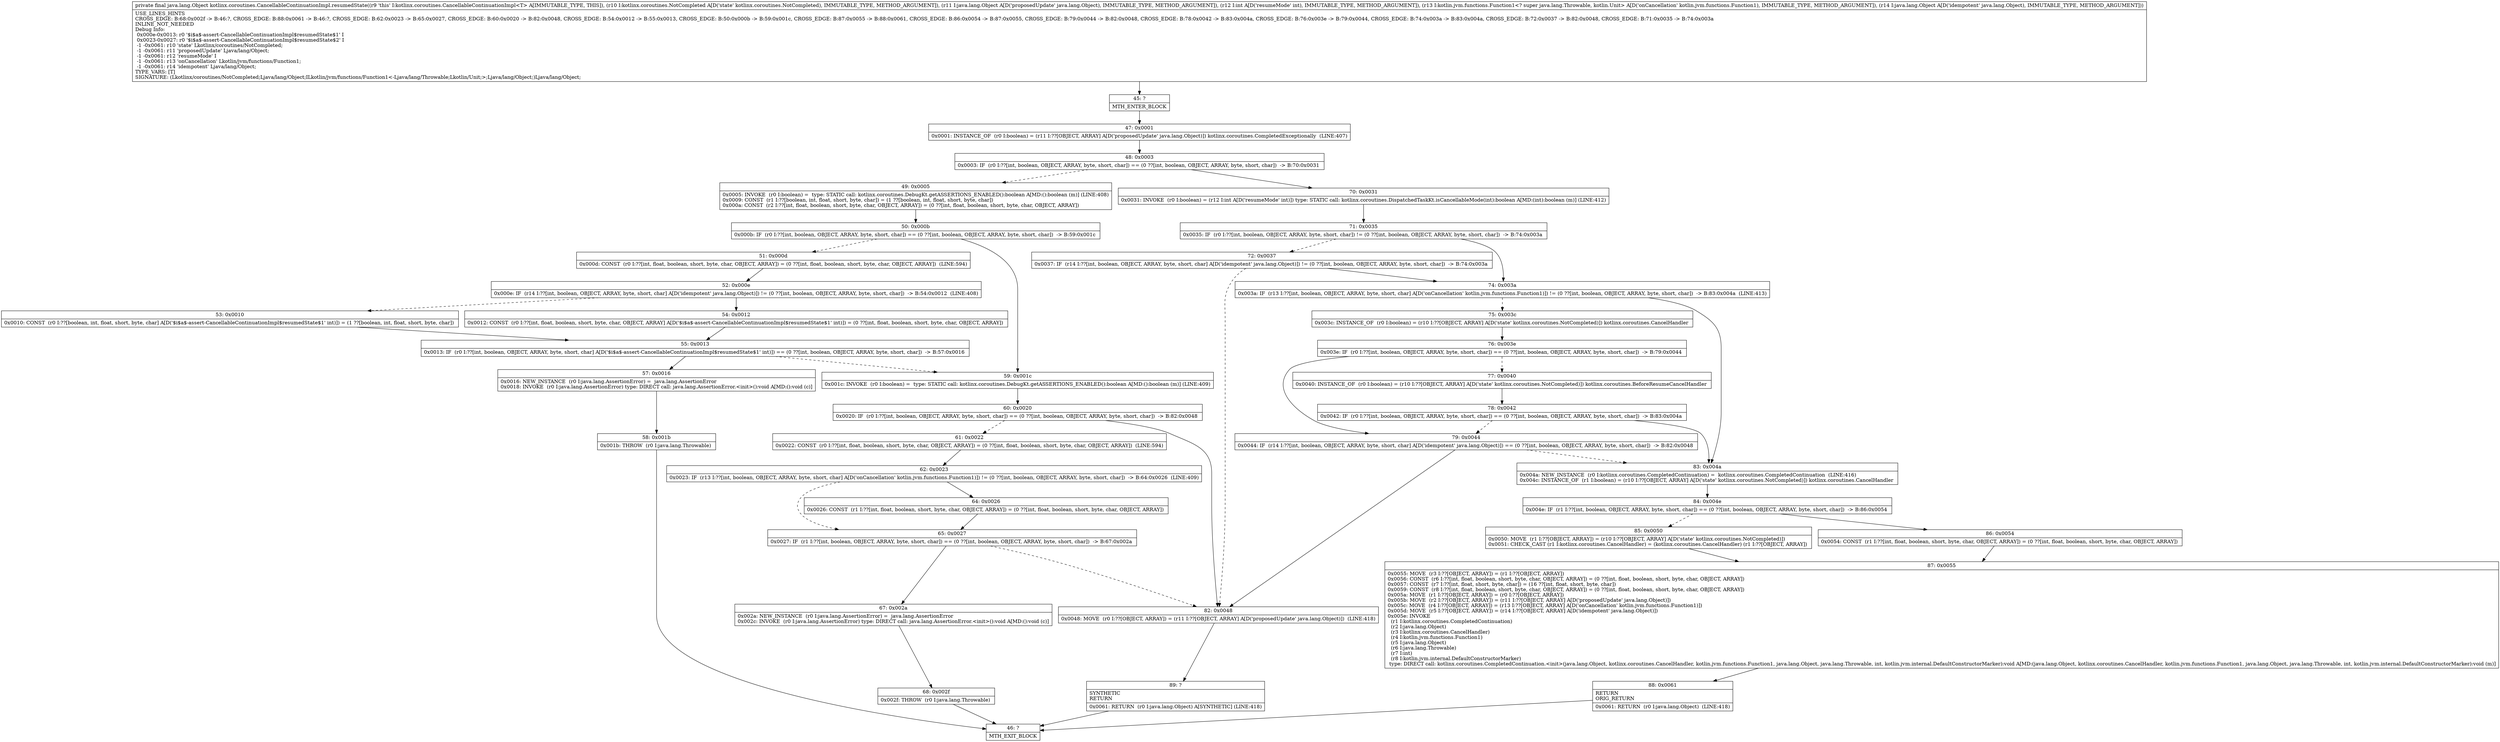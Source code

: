 digraph "CFG forkotlinx.coroutines.CancellableContinuationImpl.resumedState(Lkotlinx\/coroutines\/NotCompleted;Ljava\/lang\/Object;ILkotlin\/jvm\/functions\/Function1;Ljava\/lang\/Object;)Ljava\/lang\/Object;" {
Node_45 [shape=record,label="{45\:\ ?|MTH_ENTER_BLOCK\l}"];
Node_47 [shape=record,label="{47\:\ 0x0001|0x0001: INSTANCE_OF  (r0 I:boolean) = (r11 I:??[OBJECT, ARRAY] A[D('proposedUpdate' java.lang.Object)]) kotlinx.coroutines.CompletedExceptionally  (LINE:407)\l}"];
Node_48 [shape=record,label="{48\:\ 0x0003|0x0003: IF  (r0 I:??[int, boolean, OBJECT, ARRAY, byte, short, char]) == (0 ??[int, boolean, OBJECT, ARRAY, byte, short, char])  \-\> B:70:0x0031 \l}"];
Node_49 [shape=record,label="{49\:\ 0x0005|0x0005: INVOKE  (r0 I:boolean) =  type: STATIC call: kotlinx.coroutines.DebugKt.getASSERTIONS_ENABLED():boolean A[MD:():boolean (m)] (LINE:408)\l0x0009: CONST  (r1 I:??[boolean, int, float, short, byte, char]) = (1 ??[boolean, int, float, short, byte, char]) \l0x000a: CONST  (r2 I:??[int, float, boolean, short, byte, char, OBJECT, ARRAY]) = (0 ??[int, float, boolean, short, byte, char, OBJECT, ARRAY]) \l}"];
Node_50 [shape=record,label="{50\:\ 0x000b|0x000b: IF  (r0 I:??[int, boolean, OBJECT, ARRAY, byte, short, char]) == (0 ??[int, boolean, OBJECT, ARRAY, byte, short, char])  \-\> B:59:0x001c \l}"];
Node_51 [shape=record,label="{51\:\ 0x000d|0x000d: CONST  (r0 I:??[int, float, boolean, short, byte, char, OBJECT, ARRAY]) = (0 ??[int, float, boolean, short, byte, char, OBJECT, ARRAY])  (LINE:594)\l}"];
Node_52 [shape=record,label="{52\:\ 0x000e|0x000e: IF  (r14 I:??[int, boolean, OBJECT, ARRAY, byte, short, char] A[D('idempotent' java.lang.Object)]) != (0 ??[int, boolean, OBJECT, ARRAY, byte, short, char])  \-\> B:54:0x0012  (LINE:408)\l}"];
Node_53 [shape=record,label="{53\:\ 0x0010|0x0010: CONST  (r0 I:??[boolean, int, float, short, byte, char] A[D('$i$a$\-assert\-CancellableContinuationImpl$resumedState$1' int)]) = (1 ??[boolean, int, float, short, byte, char]) \l}"];
Node_55 [shape=record,label="{55\:\ 0x0013|0x0013: IF  (r0 I:??[int, boolean, OBJECT, ARRAY, byte, short, char] A[D('$i$a$\-assert\-CancellableContinuationImpl$resumedState$1' int)]) == (0 ??[int, boolean, OBJECT, ARRAY, byte, short, char])  \-\> B:57:0x0016 \l}"];
Node_57 [shape=record,label="{57\:\ 0x0016|0x0016: NEW_INSTANCE  (r0 I:java.lang.AssertionError) =  java.lang.AssertionError \l0x0018: INVOKE  (r0 I:java.lang.AssertionError) type: DIRECT call: java.lang.AssertionError.\<init\>():void A[MD:():void (c)]\l}"];
Node_58 [shape=record,label="{58\:\ 0x001b|0x001b: THROW  (r0 I:java.lang.Throwable) \l}"];
Node_46 [shape=record,label="{46\:\ ?|MTH_EXIT_BLOCK\l}"];
Node_54 [shape=record,label="{54\:\ 0x0012|0x0012: CONST  (r0 I:??[int, float, boolean, short, byte, char, OBJECT, ARRAY] A[D('$i$a$\-assert\-CancellableContinuationImpl$resumedState$1' int)]) = (0 ??[int, float, boolean, short, byte, char, OBJECT, ARRAY]) \l}"];
Node_59 [shape=record,label="{59\:\ 0x001c|0x001c: INVOKE  (r0 I:boolean) =  type: STATIC call: kotlinx.coroutines.DebugKt.getASSERTIONS_ENABLED():boolean A[MD:():boolean (m)] (LINE:409)\l}"];
Node_60 [shape=record,label="{60\:\ 0x0020|0x0020: IF  (r0 I:??[int, boolean, OBJECT, ARRAY, byte, short, char]) == (0 ??[int, boolean, OBJECT, ARRAY, byte, short, char])  \-\> B:82:0x0048 \l}"];
Node_61 [shape=record,label="{61\:\ 0x0022|0x0022: CONST  (r0 I:??[int, float, boolean, short, byte, char, OBJECT, ARRAY]) = (0 ??[int, float, boolean, short, byte, char, OBJECT, ARRAY])  (LINE:594)\l}"];
Node_62 [shape=record,label="{62\:\ 0x0023|0x0023: IF  (r13 I:??[int, boolean, OBJECT, ARRAY, byte, short, char] A[D('onCancellation' kotlin.jvm.functions.Function1)]) != (0 ??[int, boolean, OBJECT, ARRAY, byte, short, char])  \-\> B:64:0x0026  (LINE:409)\l}"];
Node_64 [shape=record,label="{64\:\ 0x0026|0x0026: CONST  (r1 I:??[int, float, boolean, short, byte, char, OBJECT, ARRAY]) = (0 ??[int, float, boolean, short, byte, char, OBJECT, ARRAY]) \l}"];
Node_65 [shape=record,label="{65\:\ 0x0027|0x0027: IF  (r1 I:??[int, boolean, OBJECT, ARRAY, byte, short, char]) == (0 ??[int, boolean, OBJECT, ARRAY, byte, short, char])  \-\> B:67:0x002a \l}"];
Node_67 [shape=record,label="{67\:\ 0x002a|0x002a: NEW_INSTANCE  (r0 I:java.lang.AssertionError) =  java.lang.AssertionError \l0x002c: INVOKE  (r0 I:java.lang.AssertionError) type: DIRECT call: java.lang.AssertionError.\<init\>():void A[MD:():void (c)]\l}"];
Node_68 [shape=record,label="{68\:\ 0x002f|0x002f: THROW  (r0 I:java.lang.Throwable) \l}"];
Node_82 [shape=record,label="{82\:\ 0x0048|0x0048: MOVE  (r0 I:??[OBJECT, ARRAY]) = (r11 I:??[OBJECT, ARRAY] A[D('proposedUpdate' java.lang.Object)])  (LINE:418)\l}"];
Node_89 [shape=record,label="{89\:\ ?|SYNTHETIC\lRETURN\l|0x0061: RETURN  (r0 I:java.lang.Object) A[SYNTHETIC] (LINE:418)\l}"];
Node_70 [shape=record,label="{70\:\ 0x0031|0x0031: INVOKE  (r0 I:boolean) = (r12 I:int A[D('resumeMode' int)]) type: STATIC call: kotlinx.coroutines.DispatchedTaskKt.isCancellableMode(int):boolean A[MD:(int):boolean (m)] (LINE:412)\l}"];
Node_71 [shape=record,label="{71\:\ 0x0035|0x0035: IF  (r0 I:??[int, boolean, OBJECT, ARRAY, byte, short, char]) != (0 ??[int, boolean, OBJECT, ARRAY, byte, short, char])  \-\> B:74:0x003a \l}"];
Node_72 [shape=record,label="{72\:\ 0x0037|0x0037: IF  (r14 I:??[int, boolean, OBJECT, ARRAY, byte, short, char] A[D('idempotent' java.lang.Object)]) != (0 ??[int, boolean, OBJECT, ARRAY, byte, short, char])  \-\> B:74:0x003a \l}"];
Node_74 [shape=record,label="{74\:\ 0x003a|0x003a: IF  (r13 I:??[int, boolean, OBJECT, ARRAY, byte, short, char] A[D('onCancellation' kotlin.jvm.functions.Function1)]) != (0 ??[int, boolean, OBJECT, ARRAY, byte, short, char])  \-\> B:83:0x004a  (LINE:413)\l}"];
Node_75 [shape=record,label="{75\:\ 0x003c|0x003c: INSTANCE_OF  (r0 I:boolean) = (r10 I:??[OBJECT, ARRAY] A[D('state' kotlinx.coroutines.NotCompleted)]) kotlinx.coroutines.CancelHandler \l}"];
Node_76 [shape=record,label="{76\:\ 0x003e|0x003e: IF  (r0 I:??[int, boolean, OBJECT, ARRAY, byte, short, char]) == (0 ??[int, boolean, OBJECT, ARRAY, byte, short, char])  \-\> B:79:0x0044 \l}"];
Node_77 [shape=record,label="{77\:\ 0x0040|0x0040: INSTANCE_OF  (r0 I:boolean) = (r10 I:??[OBJECT, ARRAY] A[D('state' kotlinx.coroutines.NotCompleted)]) kotlinx.coroutines.BeforeResumeCancelHandler \l}"];
Node_78 [shape=record,label="{78\:\ 0x0042|0x0042: IF  (r0 I:??[int, boolean, OBJECT, ARRAY, byte, short, char]) == (0 ??[int, boolean, OBJECT, ARRAY, byte, short, char])  \-\> B:83:0x004a \l}"];
Node_79 [shape=record,label="{79\:\ 0x0044|0x0044: IF  (r14 I:??[int, boolean, OBJECT, ARRAY, byte, short, char] A[D('idempotent' java.lang.Object)]) == (0 ??[int, boolean, OBJECT, ARRAY, byte, short, char])  \-\> B:82:0x0048 \l}"];
Node_83 [shape=record,label="{83\:\ 0x004a|0x004a: NEW_INSTANCE  (r0 I:kotlinx.coroutines.CompletedContinuation) =  kotlinx.coroutines.CompletedContinuation  (LINE:416)\l0x004c: INSTANCE_OF  (r1 I:boolean) = (r10 I:??[OBJECT, ARRAY] A[D('state' kotlinx.coroutines.NotCompleted)]) kotlinx.coroutines.CancelHandler \l}"];
Node_84 [shape=record,label="{84\:\ 0x004e|0x004e: IF  (r1 I:??[int, boolean, OBJECT, ARRAY, byte, short, char]) == (0 ??[int, boolean, OBJECT, ARRAY, byte, short, char])  \-\> B:86:0x0054 \l}"];
Node_85 [shape=record,label="{85\:\ 0x0050|0x0050: MOVE  (r1 I:??[OBJECT, ARRAY]) = (r10 I:??[OBJECT, ARRAY] A[D('state' kotlinx.coroutines.NotCompleted)]) \l0x0051: CHECK_CAST (r1 I:kotlinx.coroutines.CancelHandler) = (kotlinx.coroutines.CancelHandler) (r1 I:??[OBJECT, ARRAY]) \l}"];
Node_87 [shape=record,label="{87\:\ 0x0055|0x0055: MOVE  (r3 I:??[OBJECT, ARRAY]) = (r1 I:??[OBJECT, ARRAY]) \l0x0056: CONST  (r6 I:??[int, float, boolean, short, byte, char, OBJECT, ARRAY]) = (0 ??[int, float, boolean, short, byte, char, OBJECT, ARRAY]) \l0x0057: CONST  (r7 I:??[int, float, short, byte, char]) = (16 ??[int, float, short, byte, char]) \l0x0059: CONST  (r8 I:??[int, float, boolean, short, byte, char, OBJECT, ARRAY]) = (0 ??[int, float, boolean, short, byte, char, OBJECT, ARRAY]) \l0x005a: MOVE  (r1 I:??[OBJECT, ARRAY]) = (r0 I:??[OBJECT, ARRAY]) \l0x005b: MOVE  (r2 I:??[OBJECT, ARRAY]) = (r11 I:??[OBJECT, ARRAY] A[D('proposedUpdate' java.lang.Object)]) \l0x005c: MOVE  (r4 I:??[OBJECT, ARRAY]) = (r13 I:??[OBJECT, ARRAY] A[D('onCancellation' kotlin.jvm.functions.Function1)]) \l0x005d: MOVE  (r5 I:??[OBJECT, ARRAY]) = (r14 I:??[OBJECT, ARRAY] A[D('idempotent' java.lang.Object)]) \l0x005e: INVOKE  \l  (r1 I:kotlinx.coroutines.CompletedContinuation)\l  (r2 I:java.lang.Object)\l  (r3 I:kotlinx.coroutines.CancelHandler)\l  (r4 I:kotlin.jvm.functions.Function1)\l  (r5 I:java.lang.Object)\l  (r6 I:java.lang.Throwable)\l  (r7 I:int)\l  (r8 I:kotlin.jvm.internal.DefaultConstructorMarker)\l type: DIRECT call: kotlinx.coroutines.CompletedContinuation.\<init\>(java.lang.Object, kotlinx.coroutines.CancelHandler, kotlin.jvm.functions.Function1, java.lang.Object, java.lang.Throwable, int, kotlin.jvm.internal.DefaultConstructorMarker):void A[MD:(java.lang.Object, kotlinx.coroutines.CancelHandler, kotlin.jvm.functions.Function1, java.lang.Object, java.lang.Throwable, int, kotlin.jvm.internal.DefaultConstructorMarker):void (m)]\l}"];
Node_88 [shape=record,label="{88\:\ 0x0061|RETURN\lORIG_RETURN\l|0x0061: RETURN  (r0 I:java.lang.Object)  (LINE:418)\l}"];
Node_86 [shape=record,label="{86\:\ 0x0054|0x0054: CONST  (r1 I:??[int, float, boolean, short, byte, char, OBJECT, ARRAY]) = (0 ??[int, float, boolean, short, byte, char, OBJECT, ARRAY]) \l}"];
MethodNode[shape=record,label="{private final java.lang.Object kotlinx.coroutines.CancellableContinuationImpl.resumedState((r9 'this' I:kotlinx.coroutines.CancellableContinuationImpl\<T\> A[IMMUTABLE_TYPE, THIS]), (r10 I:kotlinx.coroutines.NotCompleted A[D('state' kotlinx.coroutines.NotCompleted), IMMUTABLE_TYPE, METHOD_ARGUMENT]), (r11 I:java.lang.Object A[D('proposedUpdate' java.lang.Object), IMMUTABLE_TYPE, METHOD_ARGUMENT]), (r12 I:int A[D('resumeMode' int), IMMUTABLE_TYPE, METHOD_ARGUMENT]), (r13 I:kotlin.jvm.functions.Function1\<? super java.lang.Throwable, kotlin.Unit\> A[D('onCancellation' kotlin.jvm.functions.Function1), IMMUTABLE_TYPE, METHOD_ARGUMENT]), (r14 I:java.lang.Object A[D('idempotent' java.lang.Object), IMMUTABLE_TYPE, METHOD_ARGUMENT]))  | USE_LINES_HINTS\lCROSS_EDGE: B:68:0x002f \-\> B:46:?, CROSS_EDGE: B:88:0x0061 \-\> B:46:?, CROSS_EDGE: B:62:0x0023 \-\> B:65:0x0027, CROSS_EDGE: B:60:0x0020 \-\> B:82:0x0048, CROSS_EDGE: B:54:0x0012 \-\> B:55:0x0013, CROSS_EDGE: B:50:0x000b \-\> B:59:0x001c, CROSS_EDGE: B:87:0x0055 \-\> B:88:0x0061, CROSS_EDGE: B:86:0x0054 \-\> B:87:0x0055, CROSS_EDGE: B:79:0x0044 \-\> B:82:0x0048, CROSS_EDGE: B:78:0x0042 \-\> B:83:0x004a, CROSS_EDGE: B:76:0x003e \-\> B:79:0x0044, CROSS_EDGE: B:74:0x003a \-\> B:83:0x004a, CROSS_EDGE: B:72:0x0037 \-\> B:82:0x0048, CROSS_EDGE: B:71:0x0035 \-\> B:74:0x003a\lINLINE_NOT_NEEDED\lDebug Info:\l  0x000e\-0x0013: r0 '$i$a$\-assert\-CancellableContinuationImpl$resumedState$1' I\l  0x0023\-0x0027: r0 '$i$a$\-assert\-CancellableContinuationImpl$resumedState$2' I\l  \-1 \-0x0061: r10 'state' Lkotlinx\/coroutines\/NotCompleted;\l  \-1 \-0x0061: r11 'proposedUpdate' Ljava\/lang\/Object;\l  \-1 \-0x0061: r12 'resumeMode' I\l  \-1 \-0x0061: r13 'onCancellation' Lkotlin\/jvm\/functions\/Function1;\l  \-1 \-0x0061: r14 'idempotent' Ljava\/lang\/Object;\lTYPE_VARS: [T]\lSIGNATURE: (Lkotlinx\/coroutines\/NotCompleted;Ljava\/lang\/Object;ILkotlin\/jvm\/functions\/Function1\<\-Ljava\/lang\/Throwable;Lkotlin\/Unit;\>;Ljava\/lang\/Object;)Ljava\/lang\/Object;\l}"];
MethodNode -> Node_45;Node_45 -> Node_47;
Node_47 -> Node_48;
Node_48 -> Node_49[style=dashed];
Node_48 -> Node_70;
Node_49 -> Node_50;
Node_50 -> Node_51[style=dashed];
Node_50 -> Node_59;
Node_51 -> Node_52;
Node_52 -> Node_53[style=dashed];
Node_52 -> Node_54;
Node_53 -> Node_55;
Node_55 -> Node_57;
Node_55 -> Node_59[style=dashed];
Node_57 -> Node_58;
Node_58 -> Node_46;
Node_54 -> Node_55;
Node_59 -> Node_60;
Node_60 -> Node_61[style=dashed];
Node_60 -> Node_82;
Node_61 -> Node_62;
Node_62 -> Node_64;
Node_62 -> Node_65[style=dashed];
Node_64 -> Node_65;
Node_65 -> Node_67;
Node_65 -> Node_82[style=dashed];
Node_67 -> Node_68;
Node_68 -> Node_46;
Node_82 -> Node_89;
Node_89 -> Node_46;
Node_70 -> Node_71;
Node_71 -> Node_72[style=dashed];
Node_71 -> Node_74;
Node_72 -> Node_74;
Node_72 -> Node_82[style=dashed];
Node_74 -> Node_75[style=dashed];
Node_74 -> Node_83;
Node_75 -> Node_76;
Node_76 -> Node_77[style=dashed];
Node_76 -> Node_79;
Node_77 -> Node_78;
Node_78 -> Node_79[style=dashed];
Node_78 -> Node_83;
Node_79 -> Node_83[style=dashed];
Node_79 -> Node_82;
Node_83 -> Node_84;
Node_84 -> Node_85[style=dashed];
Node_84 -> Node_86;
Node_85 -> Node_87;
Node_87 -> Node_88;
Node_88 -> Node_46;
Node_86 -> Node_87;
}

